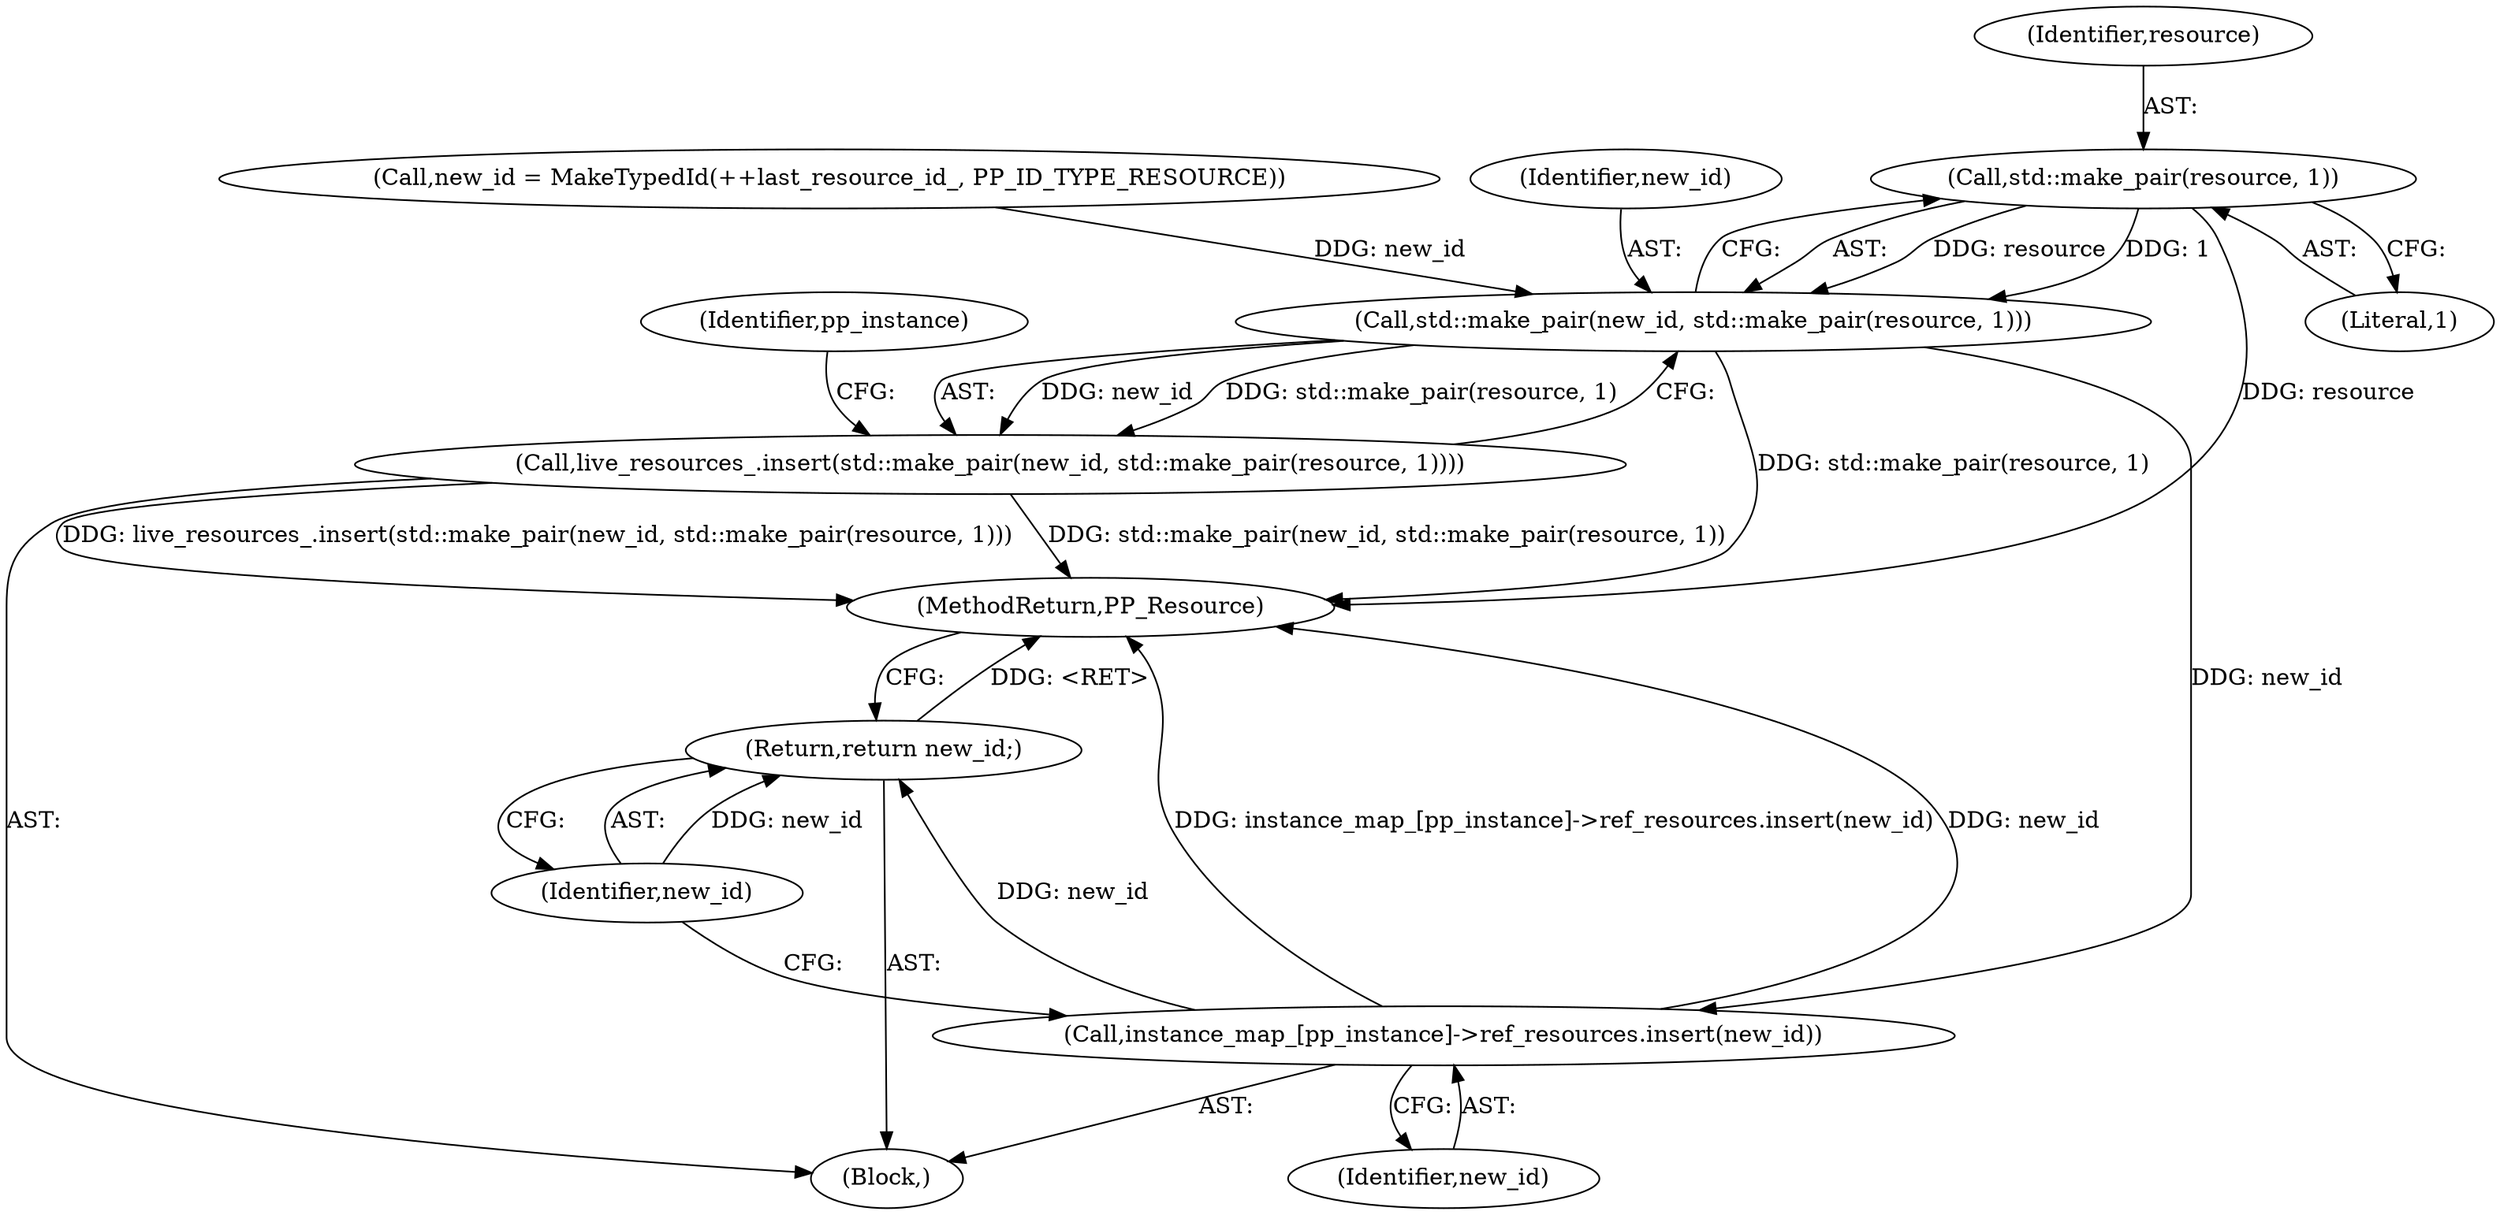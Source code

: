 digraph "0_Chrome_55ef04e135edaa9abfbf3647634b11ed57dc49e9_4@pointer" {
"1000115" [label="(Call,std::make_pair(resource, 1))"];
"1000113" [label="(Call,std::make_pair(new_id, std::make_pair(resource, 1)))"];
"1000112" [label="(Call,live_resources_.insert(std::make_pair(new_id, std::make_pair(resource, 1))))"];
"1000127" [label="(Call,instance_map_[pp_instance]->ref_resources.insert(new_id))"];
"1000129" [label="(Return,return new_id;)"];
"1000116" [label="(Identifier,resource)"];
"1000120" [label="(Identifier,pp_instance)"];
"1000131" [label="(MethodReturn,PP_Resource)"];
"1000115" [label="(Call,std::make_pair(resource, 1))"];
"1000130" [label="(Identifier,new_id)"];
"1000112" [label="(Call,live_resources_.insert(std::make_pair(new_id, std::make_pair(resource, 1))))"];
"1000127" [label="(Call,instance_map_[pp_instance]->ref_resources.insert(new_id))"];
"1000128" [label="(Identifier,new_id)"];
"1000117" [label="(Literal,1)"];
"1000102" [label="(Block,)"];
"1000113" [label="(Call,std::make_pair(new_id, std::make_pair(resource, 1)))"];
"1000106" [label="(Call,new_id = MakeTypedId(++last_resource_id_, PP_ID_TYPE_RESOURCE))"];
"1000129" [label="(Return,return new_id;)"];
"1000114" [label="(Identifier,new_id)"];
"1000115" -> "1000113"  [label="AST: "];
"1000115" -> "1000117"  [label="CFG: "];
"1000116" -> "1000115"  [label="AST: "];
"1000117" -> "1000115"  [label="AST: "];
"1000113" -> "1000115"  [label="CFG: "];
"1000115" -> "1000131"  [label="DDG: resource"];
"1000115" -> "1000113"  [label="DDG: resource"];
"1000115" -> "1000113"  [label="DDG: 1"];
"1000113" -> "1000112"  [label="AST: "];
"1000114" -> "1000113"  [label="AST: "];
"1000112" -> "1000113"  [label="CFG: "];
"1000113" -> "1000131"  [label="DDG: std::make_pair(resource, 1)"];
"1000113" -> "1000112"  [label="DDG: new_id"];
"1000113" -> "1000112"  [label="DDG: std::make_pair(resource, 1)"];
"1000106" -> "1000113"  [label="DDG: new_id"];
"1000113" -> "1000127"  [label="DDG: new_id"];
"1000112" -> "1000102"  [label="AST: "];
"1000120" -> "1000112"  [label="CFG: "];
"1000112" -> "1000131"  [label="DDG: live_resources_.insert(std::make_pair(new_id, std::make_pair(resource, 1)))"];
"1000112" -> "1000131"  [label="DDG: std::make_pair(new_id, std::make_pair(resource, 1))"];
"1000127" -> "1000102"  [label="AST: "];
"1000127" -> "1000128"  [label="CFG: "];
"1000128" -> "1000127"  [label="AST: "];
"1000130" -> "1000127"  [label="CFG: "];
"1000127" -> "1000131"  [label="DDG: instance_map_[pp_instance]->ref_resources.insert(new_id)"];
"1000127" -> "1000131"  [label="DDG: new_id"];
"1000127" -> "1000129"  [label="DDG: new_id"];
"1000129" -> "1000102"  [label="AST: "];
"1000129" -> "1000130"  [label="CFG: "];
"1000130" -> "1000129"  [label="AST: "];
"1000131" -> "1000129"  [label="CFG: "];
"1000129" -> "1000131"  [label="DDG: <RET>"];
"1000130" -> "1000129"  [label="DDG: new_id"];
}
